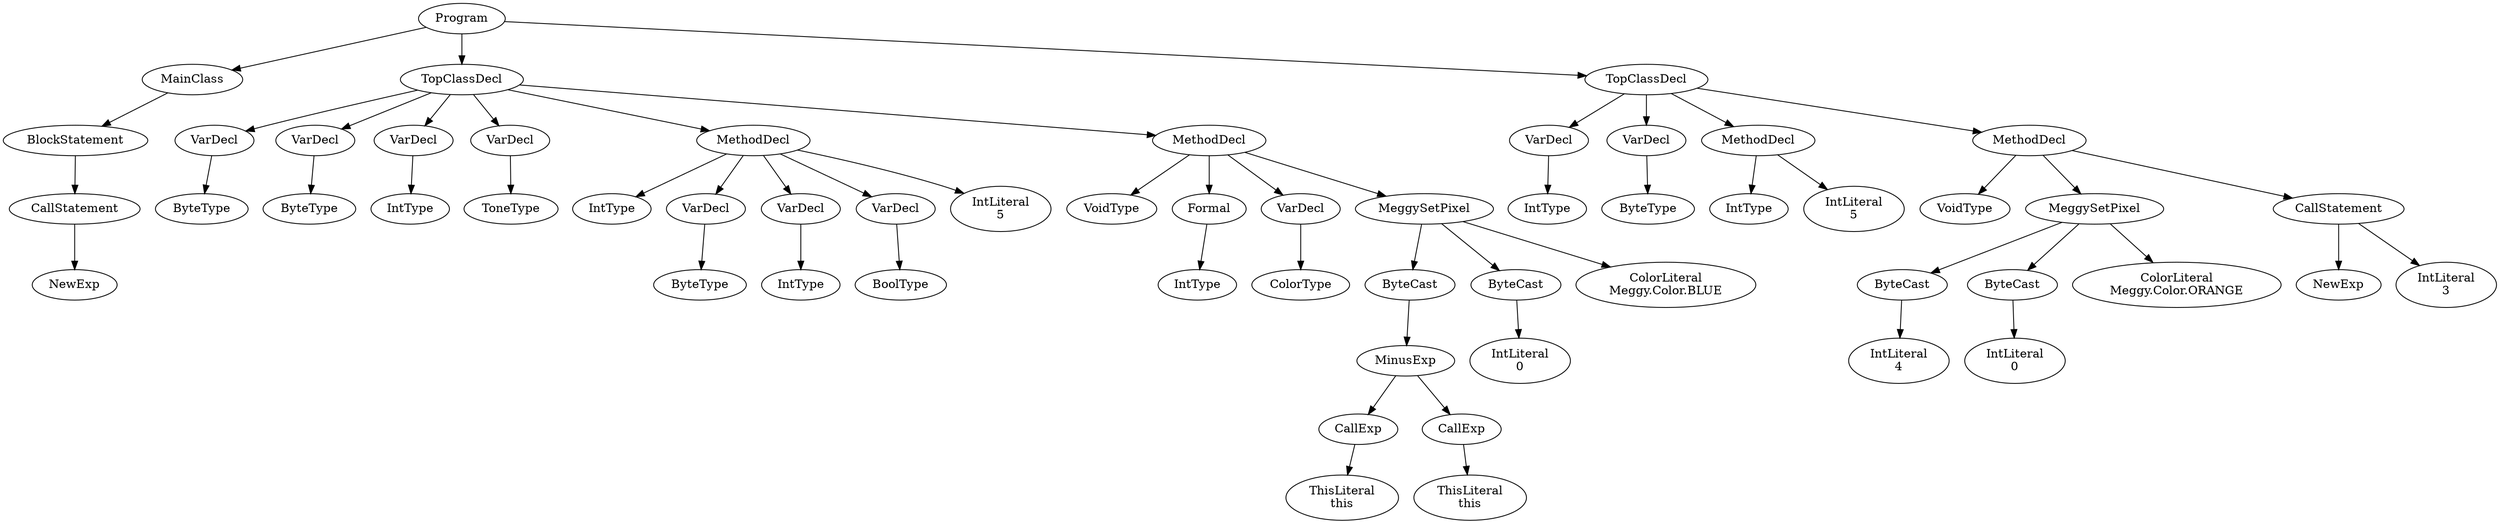 digraph ASTGraph {
0 [ label="Program" ];
1 [ label="MainClass" ];
0 -> 1
2 [ label="BlockStatement" ];
1 -> 2
3 [ label="CallStatement" ];
2 -> 3
4 [ label="NewExp" ];
3 -> 4
5 [ label="TopClassDecl" ];
0 -> 5
6 [ label="VarDecl" ];
5 -> 6
7 [ label="ByteType" ];
6 -> 7
8 [ label="VarDecl" ];
5 -> 8
9 [ label="ByteType" ];
8 -> 9
10 [ label="VarDecl" ];
5 -> 10
11 [ label="IntType" ];
10 -> 11
12 [ label="VarDecl" ];
5 -> 12
13 [ label="ToneType" ];
12 -> 13
14 [ label="MethodDecl" ];
5 -> 14
15 [ label="IntType" ];
14 -> 15
16 [ label="VarDecl" ];
14 -> 16
17 [ label="ByteType" ];
16 -> 17
18 [ label="VarDecl" ];
14 -> 18
19 [ label="IntType" ];
18 -> 19
20 [ label="VarDecl" ];
14 -> 20
21 [ label="BoolType" ];
20 -> 21
22 [ label="IntLiteral\n5" ];
14 -> 22
23 [ label="MethodDecl" ];
5 -> 23
24 [ label="VoidType" ];
23 -> 24
25 [ label="Formal" ];
23 -> 25
26 [ label="IntType" ];
25 -> 26
27 [ label="VarDecl" ];
23 -> 27
28 [ label="ColorType" ];
27 -> 28
29 [ label="MeggySetPixel" ];
23 -> 29
30 [ label="ByteCast" ];
29 -> 30
31 [ label="MinusExp" ];
30 -> 31
32 [ label="CallExp" ];
31 -> 32
33 [ label="ThisLiteral\nthis" ];
32 -> 33
34 [ label="CallExp" ];
31 -> 34
35 [ label="ThisLiteral\nthis" ];
34 -> 35
36 [ label="ByteCast" ];
29 -> 36
37 [ label="IntLiteral\n0" ];
36 -> 37
38 [ label="ColorLiteral\nMeggy.Color.BLUE" ];
29 -> 38
39 [ label="TopClassDecl" ];
0 -> 39
40 [ label="VarDecl" ];
39 -> 40
41 [ label="IntType" ];
40 -> 41
42 [ label="VarDecl" ];
39 -> 42
43 [ label="ByteType" ];
42 -> 43
44 [ label="MethodDecl" ];
39 -> 44
45 [ label="IntType" ];
44 -> 45
46 [ label="IntLiteral\n5" ];
44 -> 46
47 [ label="MethodDecl" ];
39 -> 47
48 [ label="VoidType" ];
47 -> 48
49 [ label="MeggySetPixel" ];
47 -> 49
50 [ label="ByteCast" ];
49 -> 50
51 [ label="IntLiteral\n4" ];
50 -> 51
52 [ label="ByteCast" ];
49 -> 52
53 [ label="IntLiteral\n0" ];
52 -> 53
54 [ label="ColorLiteral\nMeggy.Color.ORANGE" ];
49 -> 54
55 [ label="CallStatement" ];
47 -> 55
56 [ label="NewExp" ];
55 -> 56
57 [ label="IntLiteral\n3" ];
55 -> 57
}
